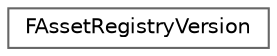 digraph "Graphical Class Hierarchy"
{
 // INTERACTIVE_SVG=YES
 // LATEX_PDF_SIZE
  bgcolor="transparent";
  edge [fontname=Helvetica,fontsize=10,labelfontname=Helvetica,labelfontsize=10];
  node [fontname=Helvetica,fontsize=10,shape=box,height=0.2,width=0.4];
  rankdir="LR";
  Node0 [id="Node000000",label="FAssetRegistryVersion",height=0.2,width=0.4,color="grey40", fillcolor="white", style="filled",URL="$de/de9/structFAssetRegistryVersion.html",tooltip="Version used for serializing asset registry caches, both runtime and editor."];
}
